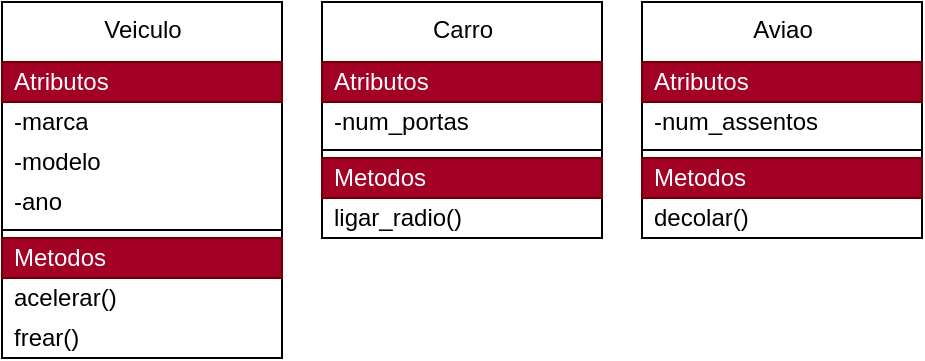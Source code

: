 <mxfile>
    <diagram id="oCtlArpGpxhjveexBENd" name="Página-1">
        <mxGraphModel dx="576" dy="432" grid="1" gridSize="10" guides="1" tooltips="1" connect="1" arrows="1" fold="1" page="1" pageScale="1" pageWidth="827" pageHeight="1169" math="0" shadow="0">
            <root>
                <mxCell id="0"/>
                <mxCell id="1" parent="0"/>
                <mxCell id="2" value="Veiculo" style="swimlane;fontStyle=0;align=center;verticalAlign=top;childLayout=stackLayout;horizontal=1;startSize=30;horizontalStack=0;resizeParent=1;resizeParentMax=0;resizeLast=0;collapsible=0;marginBottom=0;html=1;" vertex="1" parent="1">
                    <mxGeometry x="50" y="80" width="140" height="178" as="geometry"/>
                </mxCell>
                <mxCell id="3" value="Atributos" style="text;html=1;strokeColor=#6F0000;fillColor=#a20025;align=left;verticalAlign=middle;spacingLeft=4;spacingRight=4;overflow=hidden;rotatable=0;points=[[0,0.5],[1,0.5]];portConstraint=eastwest;fontColor=#ffffff;" vertex="1" parent="2">
                    <mxGeometry y="30" width="140" height="20" as="geometry"/>
                </mxCell>
                <mxCell id="4" value="-marca" style="text;html=1;align=left;verticalAlign=middle;spacingLeft=4;spacingRight=4;overflow=hidden;rotatable=0;points=[[0,0.5],[1,0.5]];portConstraint=eastwest;" vertex="1" parent="2">
                    <mxGeometry y="50" width="140" height="20" as="geometry"/>
                </mxCell>
                <mxCell id="10" value="-modelo" style="text;html=1;align=left;verticalAlign=middle;spacingLeft=4;spacingRight=4;overflow=hidden;rotatable=0;points=[[0,0.5],[1,0.5]];portConstraint=eastwest;" vertex="1" parent="2">
                    <mxGeometry y="70" width="140" height="20" as="geometry"/>
                </mxCell>
                <mxCell id="11" value="-ano" style="text;html=1;align=left;verticalAlign=middle;spacingLeft=4;spacingRight=4;overflow=hidden;rotatable=0;points=[[0,0.5],[1,0.5]];portConstraint=eastwest;" vertex="1" parent="2">
                    <mxGeometry y="90" width="140" height="20" as="geometry"/>
                </mxCell>
                <mxCell id="7" value="" style="line;strokeWidth=1;fillColor=none;align=left;verticalAlign=middle;spacingTop=-1;spacingLeft=3;spacingRight=3;rotatable=0;labelPosition=right;points=[];portConstraint=eastwest;" vertex="1" parent="2">
                    <mxGeometry y="110" width="140" height="8" as="geometry"/>
                </mxCell>
                <mxCell id="8" value="Metodos" style="text;html=1;strokeColor=#6F0000;fillColor=#a20025;align=left;verticalAlign=middle;spacingLeft=4;spacingRight=4;overflow=hidden;rotatable=0;points=[[0,0.5],[1,0.5]];portConstraint=eastwest;fontColor=#ffffff;" vertex="1" parent="2">
                    <mxGeometry y="118" width="140" height="20" as="geometry"/>
                </mxCell>
                <mxCell id="9" value="acelerar()" style="text;html=1;strokeColor=none;fillColor=none;align=left;verticalAlign=middle;spacingLeft=4;spacingRight=4;overflow=hidden;rotatable=0;points=[[0,0.5],[1,0.5]];portConstraint=eastwest;" vertex="1" parent="2">
                    <mxGeometry y="138" width="140" height="20" as="geometry"/>
                </mxCell>
                <mxCell id="12" value="frear()" style="text;html=1;strokeColor=none;fillColor=none;align=left;verticalAlign=middle;spacingLeft=4;spacingRight=4;overflow=hidden;rotatable=0;points=[[0,0.5],[1,0.5]];portConstraint=eastwest;" vertex="1" parent="2">
                    <mxGeometry y="158" width="140" height="20" as="geometry"/>
                </mxCell>
                <mxCell id="14" value="Carro" style="swimlane;fontStyle=0;align=center;verticalAlign=top;childLayout=stackLayout;horizontal=1;startSize=30;horizontalStack=0;resizeParent=1;resizeParentMax=0;resizeLast=0;collapsible=0;marginBottom=0;html=1;" vertex="1" parent="1">
                    <mxGeometry x="210" y="80" width="140" height="118" as="geometry"/>
                </mxCell>
                <mxCell id="15" value="Atributos" style="text;html=1;strokeColor=#6F0000;fillColor=#a20025;align=left;verticalAlign=middle;spacingLeft=4;spacingRight=4;overflow=hidden;rotatable=0;points=[[0,0.5],[1,0.5]];portConstraint=eastwest;fontColor=#ffffff;" vertex="1" parent="14">
                    <mxGeometry y="30" width="140" height="20" as="geometry"/>
                </mxCell>
                <mxCell id="16" value="-num_portas" style="text;html=1;align=left;verticalAlign=middle;spacingLeft=4;spacingRight=4;overflow=hidden;rotatable=0;points=[[0,0.5],[1,0.5]];portConstraint=eastwest;" vertex="1" parent="14">
                    <mxGeometry y="50" width="140" height="20" as="geometry"/>
                </mxCell>
                <mxCell id="19" value="" style="line;strokeWidth=1;fillColor=none;align=left;verticalAlign=middle;spacingTop=-1;spacingLeft=3;spacingRight=3;rotatable=0;labelPosition=right;points=[];portConstraint=eastwest;" vertex="1" parent="14">
                    <mxGeometry y="70" width="140" height="8" as="geometry"/>
                </mxCell>
                <mxCell id="20" value="Metodos" style="text;html=1;strokeColor=#6F0000;fillColor=#a20025;align=left;verticalAlign=middle;spacingLeft=4;spacingRight=4;overflow=hidden;rotatable=0;points=[[0,0.5],[1,0.5]];portConstraint=eastwest;fontColor=#ffffff;" vertex="1" parent="14">
                    <mxGeometry y="78" width="140" height="20" as="geometry"/>
                </mxCell>
                <mxCell id="21" value="ligar_radio()" style="text;html=1;strokeColor=none;fillColor=none;align=left;verticalAlign=middle;spacingLeft=4;spacingRight=4;overflow=hidden;rotatable=0;points=[[0,0.5],[1,0.5]];portConstraint=eastwest;" vertex="1" parent="14">
                    <mxGeometry y="98" width="140" height="20" as="geometry"/>
                </mxCell>
                <mxCell id="25" value="Aviao" style="swimlane;fontStyle=0;align=center;verticalAlign=top;childLayout=stackLayout;horizontal=1;startSize=30;horizontalStack=0;resizeParent=1;resizeParentMax=0;resizeLast=0;collapsible=0;marginBottom=0;html=1;" vertex="1" parent="1">
                    <mxGeometry x="370" y="80" width="140" height="118" as="geometry"/>
                </mxCell>
                <mxCell id="26" value="Atributos" style="text;html=1;strokeColor=#6F0000;fillColor=#a20025;align=left;verticalAlign=middle;spacingLeft=4;spacingRight=4;overflow=hidden;rotatable=0;points=[[0,0.5],[1,0.5]];portConstraint=eastwest;fontColor=#ffffff;" vertex="1" parent="25">
                    <mxGeometry y="30" width="140" height="20" as="geometry"/>
                </mxCell>
                <mxCell id="27" value="-num_assentos" style="text;html=1;align=left;verticalAlign=middle;spacingLeft=4;spacingRight=4;overflow=hidden;rotatable=0;points=[[0,0.5],[1,0.5]];portConstraint=eastwest;" vertex="1" parent="25">
                    <mxGeometry y="50" width="140" height="20" as="geometry"/>
                </mxCell>
                <mxCell id="28" value="" style="line;strokeWidth=1;fillColor=none;align=left;verticalAlign=middle;spacingTop=-1;spacingLeft=3;spacingRight=3;rotatable=0;labelPosition=right;points=[];portConstraint=eastwest;" vertex="1" parent="25">
                    <mxGeometry y="70" width="140" height="8" as="geometry"/>
                </mxCell>
                <mxCell id="29" value="Metodos" style="text;html=1;strokeColor=#6F0000;fillColor=#a20025;align=left;verticalAlign=middle;spacingLeft=4;spacingRight=4;overflow=hidden;rotatable=0;points=[[0,0.5],[1,0.5]];portConstraint=eastwest;fontColor=#ffffff;" vertex="1" parent="25">
                    <mxGeometry y="78" width="140" height="20" as="geometry"/>
                </mxCell>
                <mxCell id="30" value="decolar()" style="text;html=1;strokeColor=none;fillColor=none;align=left;verticalAlign=middle;spacingLeft=4;spacingRight=4;overflow=hidden;rotatable=0;points=[[0,0.5],[1,0.5]];portConstraint=eastwest;" vertex="1" parent="25">
                    <mxGeometry y="98" width="140" height="20" as="geometry"/>
                </mxCell>
            </root>
        </mxGraphModel>
    </diagram>
</mxfile>